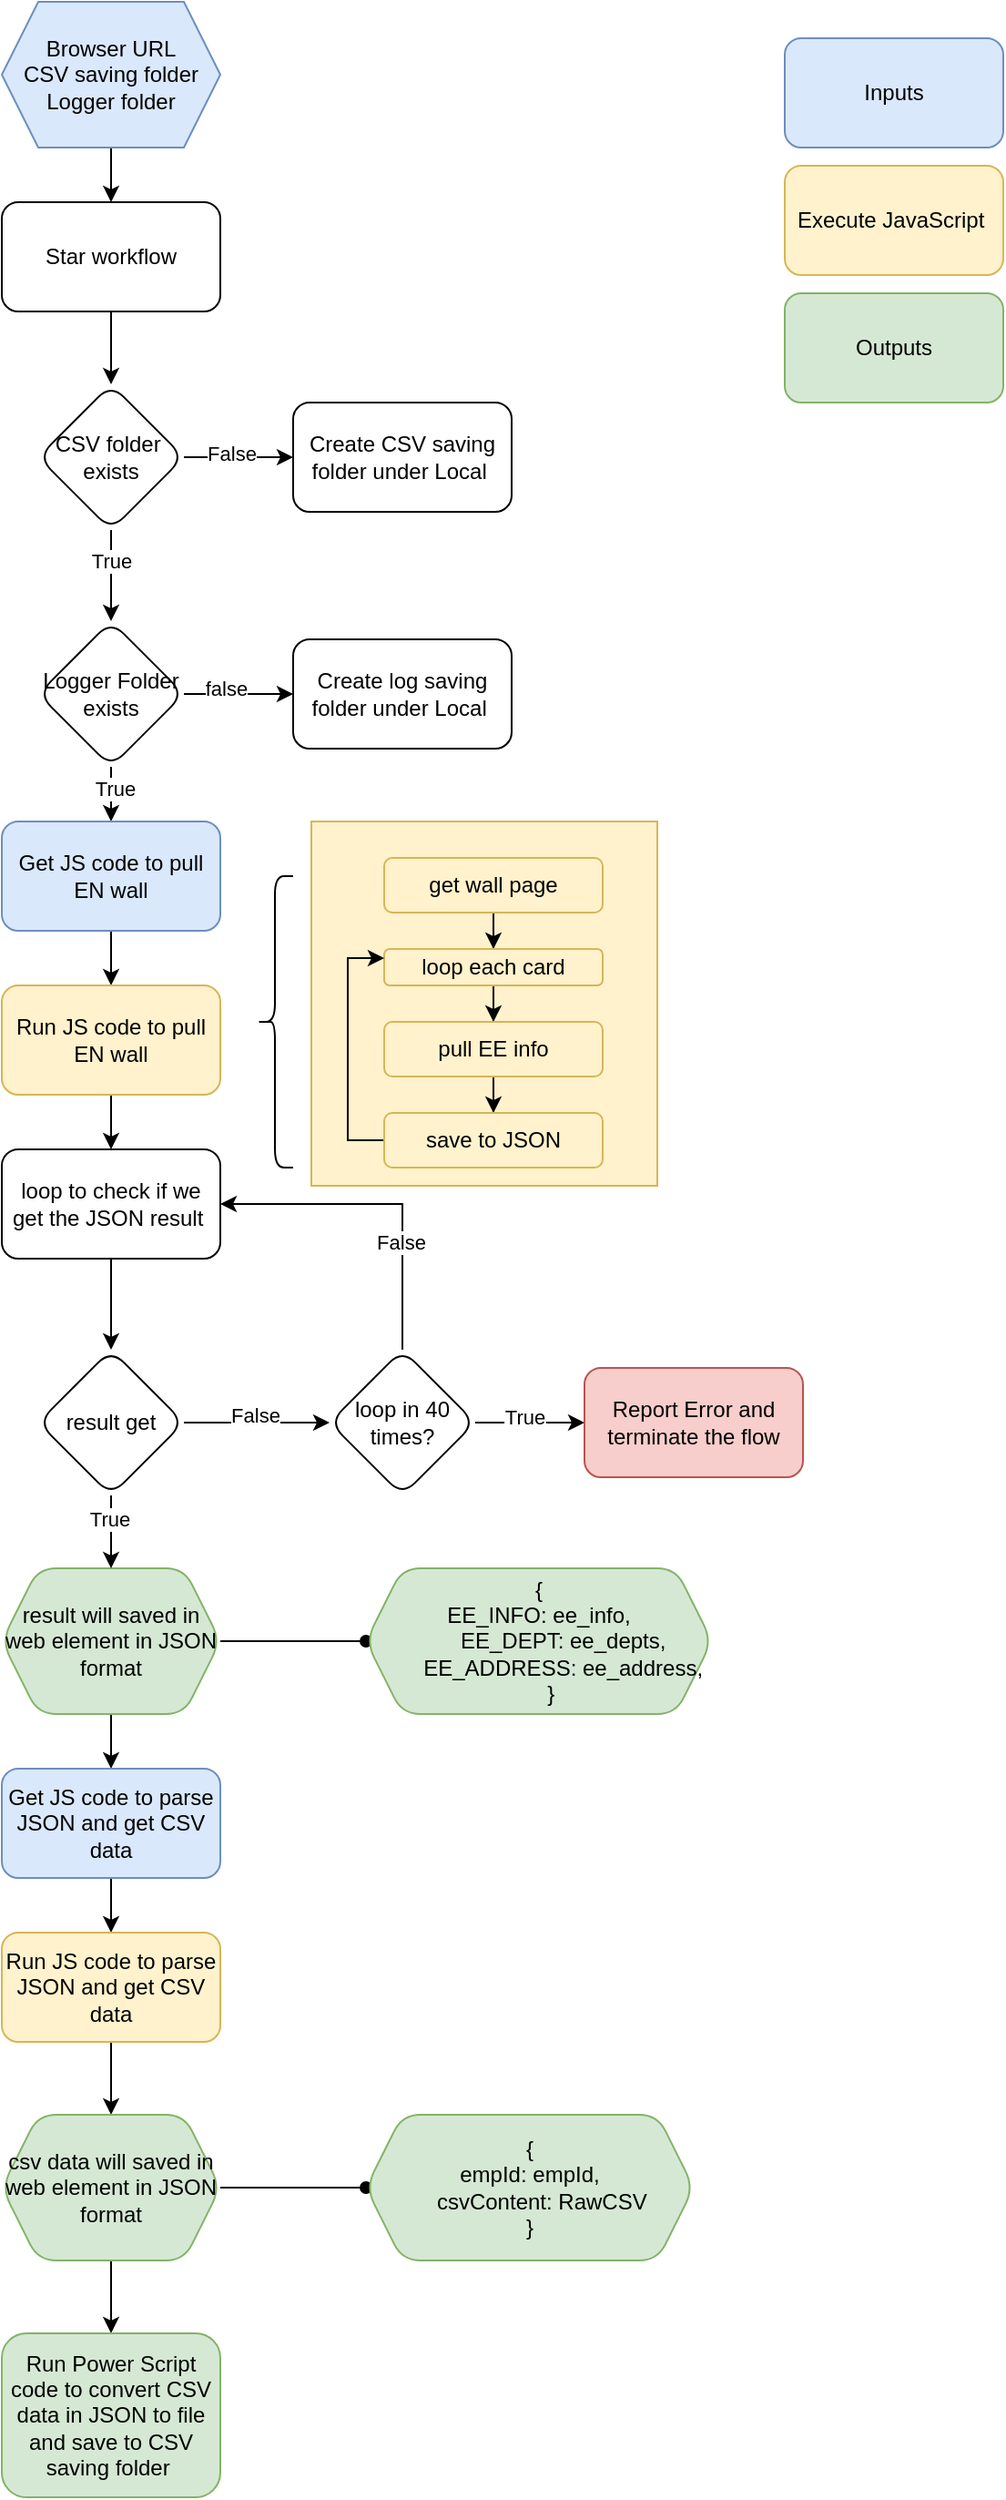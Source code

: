 <mxfile version="23.0.2" type="github">
  <diagram name="Page-1" id="qMDnkEyKXunjDelVQ6k2">
    <mxGraphModel dx="1372" dy="786" grid="1" gridSize="10" guides="1" tooltips="1" connect="1" arrows="1" fold="1" page="1" pageScale="1" pageWidth="850" pageHeight="1100" math="0" shadow="0">
      <root>
        <mxCell id="0" />
        <mxCell id="1" parent="0" />
        <mxCell id="iOh3H-c5Hn0bYjHwWYZC-19" value="" style="rounded=0;whiteSpace=wrap;html=1;fillColor=#fff2cc;strokeColor=#d6b656;" vertex="1" parent="1">
          <mxGeometry x="400" y="560" width="190" height="200" as="geometry" />
        </mxCell>
        <mxCell id="dBWfA310DwcKegatDV2j-5" value="" style="edgeStyle=orthogonalEdgeStyle;rounded=0;orthogonalLoop=1;jettySize=auto;html=1;" parent="1" source="dBWfA310DwcKegatDV2j-1" target="dBWfA310DwcKegatDV2j-4" edge="1">
          <mxGeometry relative="1" as="geometry" />
        </mxCell>
        <mxCell id="dBWfA310DwcKegatDV2j-1" value="Star workflow" style="rounded=1;whiteSpace=wrap;html=1;align=center;" parent="1" vertex="1">
          <mxGeometry x="230" y="220" width="120" height="60" as="geometry" />
        </mxCell>
        <mxCell id="dBWfA310DwcKegatDV2j-3" style="edgeStyle=orthogonalEdgeStyle;rounded=0;orthogonalLoop=1;jettySize=auto;html=1;entryX=0.5;entryY=0;entryDx=0;entryDy=0;" parent="1" source="dBWfA310DwcKegatDV2j-2" target="dBWfA310DwcKegatDV2j-1" edge="1">
          <mxGeometry relative="1" as="geometry" />
        </mxCell>
        <mxCell id="dBWfA310DwcKegatDV2j-2" value="Browser URL&lt;br&gt;CSV saving folder&lt;br&gt;Logger folder" style="shape=hexagon;perimeter=hexagonPerimeter2;whiteSpace=wrap;html=1;fixedSize=1;fillColor=#dae8fc;strokeColor=#6c8ebf;" parent="1" vertex="1">
          <mxGeometry x="230" y="110" width="120" height="80" as="geometry" />
        </mxCell>
        <mxCell id="dBWfA310DwcKegatDV2j-7" value="" style="edgeStyle=orthogonalEdgeStyle;rounded=0;orthogonalLoop=1;jettySize=auto;html=1;" parent="1" source="dBWfA310DwcKegatDV2j-4" target="dBWfA310DwcKegatDV2j-6" edge="1">
          <mxGeometry relative="1" as="geometry" />
        </mxCell>
        <mxCell id="dBWfA310DwcKegatDV2j-8" value="False" style="edgeLabel;html=1;align=center;verticalAlign=middle;resizable=0;points=[];" parent="dBWfA310DwcKegatDV2j-7" vertex="1" connectable="0">
          <mxGeometry x="-0.133" y="2" relative="1" as="geometry">
            <mxPoint as="offset" />
          </mxGeometry>
        </mxCell>
        <mxCell id="dBWfA310DwcKegatDV2j-10" value="" style="edgeStyle=orthogonalEdgeStyle;rounded=0;orthogonalLoop=1;jettySize=auto;html=1;" parent="1" source="dBWfA310DwcKegatDV2j-4" target="dBWfA310DwcKegatDV2j-9" edge="1">
          <mxGeometry relative="1" as="geometry" />
        </mxCell>
        <mxCell id="dBWfA310DwcKegatDV2j-37" value="True" style="edgeLabel;html=1;align=center;verticalAlign=middle;resizable=0;points=[];" parent="dBWfA310DwcKegatDV2j-10" vertex="1" connectable="0">
          <mxGeometry x="-0.32" relative="1" as="geometry">
            <mxPoint as="offset" />
          </mxGeometry>
        </mxCell>
        <mxCell id="dBWfA310DwcKegatDV2j-4" value="CSV folder&amp;nbsp; exists" style="rhombus;whiteSpace=wrap;html=1;rounded=1;" parent="1" vertex="1">
          <mxGeometry x="250" y="320" width="80" height="80" as="geometry" />
        </mxCell>
        <mxCell id="dBWfA310DwcKegatDV2j-6" value="Create CSV saving folder under Local&amp;nbsp;" style="whiteSpace=wrap;html=1;rounded=1;" parent="1" vertex="1">
          <mxGeometry x="390" y="330" width="120" height="60" as="geometry" />
        </mxCell>
        <mxCell id="dBWfA310DwcKegatDV2j-12" value="" style="edgeStyle=orthogonalEdgeStyle;rounded=0;orthogonalLoop=1;jettySize=auto;html=1;" parent="1" source="dBWfA310DwcKegatDV2j-9" target="dBWfA310DwcKegatDV2j-11" edge="1">
          <mxGeometry relative="1" as="geometry" />
        </mxCell>
        <mxCell id="dBWfA310DwcKegatDV2j-38" value="false" style="edgeLabel;html=1;align=center;verticalAlign=middle;resizable=0;points=[];" parent="dBWfA310DwcKegatDV2j-12" vertex="1" connectable="0">
          <mxGeometry x="-0.233" y="3" relative="1" as="geometry">
            <mxPoint as="offset" />
          </mxGeometry>
        </mxCell>
        <mxCell id="dBWfA310DwcKegatDV2j-14" value="" style="edgeStyle=orthogonalEdgeStyle;rounded=0;orthogonalLoop=1;jettySize=auto;html=1;" parent="1" source="dBWfA310DwcKegatDV2j-9" target="dBWfA310DwcKegatDV2j-13" edge="1">
          <mxGeometry relative="1" as="geometry" />
        </mxCell>
        <mxCell id="dBWfA310DwcKegatDV2j-39" value="True" style="edgeLabel;html=1;align=center;verticalAlign=middle;resizable=0;points=[];" parent="dBWfA310DwcKegatDV2j-14" vertex="1" connectable="0">
          <mxGeometry x="0.28" y="2" relative="1" as="geometry">
            <mxPoint as="offset" />
          </mxGeometry>
        </mxCell>
        <mxCell id="dBWfA310DwcKegatDV2j-9" value="Logger Folder exists" style="rhombus;whiteSpace=wrap;html=1;rounded=1;" parent="1" vertex="1">
          <mxGeometry x="250" y="450" width="80" height="80" as="geometry" />
        </mxCell>
        <mxCell id="dBWfA310DwcKegatDV2j-11" value="Create log saving folder under Local&amp;nbsp;" style="whiteSpace=wrap;html=1;rounded=1;" parent="1" vertex="1">
          <mxGeometry x="390" y="460" width="120" height="60" as="geometry" />
        </mxCell>
        <mxCell id="dBWfA310DwcKegatDV2j-16" value="" style="edgeStyle=orthogonalEdgeStyle;rounded=0;orthogonalLoop=1;jettySize=auto;html=1;" parent="1" source="dBWfA310DwcKegatDV2j-13" target="dBWfA310DwcKegatDV2j-15" edge="1">
          <mxGeometry relative="1" as="geometry" />
        </mxCell>
        <mxCell id="dBWfA310DwcKegatDV2j-13" value="Get JS code to pull EN wall" style="whiteSpace=wrap;html=1;rounded=1;fillColor=#dae8fc;strokeColor=#6c8ebf;" parent="1" vertex="1">
          <mxGeometry x="230" y="560" width="120" height="60" as="geometry" />
        </mxCell>
        <mxCell id="dBWfA310DwcKegatDV2j-29" value="" style="edgeStyle=orthogonalEdgeStyle;rounded=0;orthogonalLoop=1;jettySize=auto;html=1;" parent="1" source="dBWfA310DwcKegatDV2j-15" target="dBWfA310DwcKegatDV2j-28" edge="1">
          <mxGeometry relative="1" as="geometry" />
        </mxCell>
        <mxCell id="dBWfA310DwcKegatDV2j-15" value="Run JS code to pull EN wall" style="whiteSpace=wrap;html=1;rounded=1;fillColor=#fff2cc;strokeColor=#d6b656;" parent="1" vertex="1">
          <mxGeometry x="230" y="650" width="120" height="60" as="geometry" />
        </mxCell>
        <mxCell id="dBWfA310DwcKegatDV2j-22" value="" style="edgeStyle=orthogonalEdgeStyle;rounded=0;orthogonalLoop=1;jettySize=auto;html=1;" parent="1" source="dBWfA310DwcKegatDV2j-17" target="dBWfA310DwcKegatDV2j-19" edge="1">
          <mxGeometry relative="1" as="geometry" />
        </mxCell>
        <mxCell id="iOh3H-c5Hn0bYjHwWYZC-5" value="" style="rounded=0;orthogonalLoop=1;jettySize=auto;html=1;endArrow=oval;endFill=1;" edge="1" parent="1" source="dBWfA310DwcKegatDV2j-17" target="iOh3H-c5Hn0bYjHwWYZC-4">
          <mxGeometry relative="1" as="geometry" />
        </mxCell>
        <mxCell id="dBWfA310DwcKegatDV2j-17" value="result will saved in web element in JSON format" style="shape=hexagon;perimeter=hexagonPerimeter2;whiteSpace=wrap;html=1;fixedSize=1;rounded=1;fillColor=#d5e8d4;strokeColor=#82b366;" parent="1" vertex="1">
          <mxGeometry x="230" y="970" width="120" height="80" as="geometry" />
        </mxCell>
        <mxCell id="dBWfA310DwcKegatDV2j-23" value="" style="edgeStyle=orthogonalEdgeStyle;rounded=0;orthogonalLoop=1;jettySize=auto;html=1;" parent="1" source="dBWfA310DwcKegatDV2j-19" target="dBWfA310DwcKegatDV2j-20" edge="1">
          <mxGeometry relative="1" as="geometry" />
        </mxCell>
        <mxCell id="dBWfA310DwcKegatDV2j-19" value="Get JS code to parse JSON and get CSV data" style="whiteSpace=wrap;html=1;rounded=1;fillColor=#dae8fc;strokeColor=#6c8ebf;" parent="1" vertex="1">
          <mxGeometry x="230" y="1080" width="120" height="60" as="geometry" />
        </mxCell>
        <mxCell id="dBWfA310DwcKegatDV2j-24" value="" style="edgeStyle=orthogonalEdgeStyle;rounded=0;orthogonalLoop=1;jettySize=auto;html=1;" parent="1" source="dBWfA310DwcKegatDV2j-20" target="dBWfA310DwcKegatDV2j-21" edge="1">
          <mxGeometry relative="1" as="geometry" />
        </mxCell>
        <mxCell id="dBWfA310DwcKegatDV2j-20" value="Run JS code to parse JSON and get CSV data" style="whiteSpace=wrap;html=1;rounded=1;fillColor=#fff2cc;strokeColor=#d6b656;" parent="1" vertex="1">
          <mxGeometry x="230" y="1170" width="120" height="60" as="geometry" />
        </mxCell>
        <mxCell id="dBWfA310DwcKegatDV2j-26" value="" style="edgeStyle=orthogonalEdgeStyle;rounded=0;orthogonalLoop=1;jettySize=auto;html=1;" parent="1" source="dBWfA310DwcKegatDV2j-21" target="dBWfA310DwcKegatDV2j-25" edge="1">
          <mxGeometry relative="1" as="geometry" />
        </mxCell>
        <mxCell id="iOh3H-c5Hn0bYjHwWYZC-7" value="" style="edgeStyle=orthogonalEdgeStyle;rounded=0;orthogonalLoop=1;jettySize=auto;html=1;endArrow=oval;endFill=1;" edge="1" parent="1" source="dBWfA310DwcKegatDV2j-21" target="iOh3H-c5Hn0bYjHwWYZC-6">
          <mxGeometry relative="1" as="geometry" />
        </mxCell>
        <mxCell id="dBWfA310DwcKegatDV2j-21" value="csv data will saved in web element in JSON format" style="shape=hexagon;perimeter=hexagonPerimeter2;whiteSpace=wrap;html=1;fixedSize=1;rounded=1;fillColor=#d5e8d4;strokeColor=#82b366;" parent="1" vertex="1">
          <mxGeometry x="230" y="1270" width="120" height="80" as="geometry" />
        </mxCell>
        <mxCell id="dBWfA310DwcKegatDV2j-25" value="Run Power Script code to convert CSV data in JSON to file and save to CSV saving folder&amp;nbsp;" style="whiteSpace=wrap;html=1;rounded=1;fillColor=#d5e8d4;strokeColor=#82b366;" parent="1" vertex="1">
          <mxGeometry x="230" y="1390" width="120" height="90" as="geometry" />
        </mxCell>
        <mxCell id="dBWfA310DwcKegatDV2j-32" value="" style="edgeStyle=orthogonalEdgeStyle;rounded=0;orthogonalLoop=1;jettySize=auto;html=1;" parent="1" source="dBWfA310DwcKegatDV2j-28" target="dBWfA310DwcKegatDV2j-31" edge="1">
          <mxGeometry relative="1" as="geometry" />
        </mxCell>
        <mxCell id="dBWfA310DwcKegatDV2j-28" value="loop to check if we get the JSON result&amp;nbsp;" style="whiteSpace=wrap;html=1;rounded=1;" parent="1" vertex="1">
          <mxGeometry x="230" y="740" width="120" height="60" as="geometry" />
        </mxCell>
        <mxCell id="dBWfA310DwcKegatDV2j-33" value="" style="edgeStyle=orthogonalEdgeStyle;rounded=0;orthogonalLoop=1;jettySize=auto;html=1;" parent="1" source="dBWfA310DwcKegatDV2j-31" target="dBWfA310DwcKegatDV2j-17" edge="1">
          <mxGeometry relative="1" as="geometry" />
        </mxCell>
        <mxCell id="dBWfA310DwcKegatDV2j-36" value="True" style="edgeLabel;html=1;align=center;verticalAlign=middle;resizable=0;points=[];" parent="dBWfA310DwcKegatDV2j-33" vertex="1" connectable="0">
          <mxGeometry x="-0.35" y="-1" relative="1" as="geometry">
            <mxPoint as="offset" />
          </mxGeometry>
        </mxCell>
        <mxCell id="dBWfA310DwcKegatDV2j-48" value="" style="edgeStyle=orthogonalEdgeStyle;rounded=0;orthogonalLoop=1;jettySize=auto;html=1;" parent="1" source="dBWfA310DwcKegatDV2j-31" target="dBWfA310DwcKegatDV2j-40" edge="1">
          <mxGeometry relative="1" as="geometry" />
        </mxCell>
        <mxCell id="dBWfA310DwcKegatDV2j-49" value="False" style="edgeLabel;html=1;align=center;verticalAlign=middle;resizable=0;points=[];" parent="dBWfA310DwcKegatDV2j-48" vertex="1" connectable="0">
          <mxGeometry x="-0.025" y="4" relative="1" as="geometry">
            <mxPoint as="offset" />
          </mxGeometry>
        </mxCell>
        <mxCell id="dBWfA310DwcKegatDV2j-31" value="result get" style="rhombus;whiteSpace=wrap;html=1;rounded=1;" parent="1" vertex="1">
          <mxGeometry x="250" y="850" width="80" height="80" as="geometry" />
        </mxCell>
        <mxCell id="dBWfA310DwcKegatDV2j-42" style="edgeStyle=orthogonalEdgeStyle;rounded=0;orthogonalLoop=1;jettySize=auto;html=1;entryX=1;entryY=0.5;entryDx=0;entryDy=0;" parent="1" source="dBWfA310DwcKegatDV2j-40" target="dBWfA310DwcKegatDV2j-28" edge="1">
          <mxGeometry relative="1" as="geometry">
            <Array as="points">
              <mxPoint x="450" y="770" />
            </Array>
          </mxGeometry>
        </mxCell>
        <mxCell id="dBWfA310DwcKegatDV2j-43" value="False" style="edgeLabel;html=1;align=center;verticalAlign=middle;resizable=0;points=[];" parent="dBWfA310DwcKegatDV2j-42" vertex="1" connectable="0">
          <mxGeometry x="-0.344" y="1" relative="1" as="geometry">
            <mxPoint as="offset" />
          </mxGeometry>
        </mxCell>
        <mxCell id="dBWfA310DwcKegatDV2j-45" value="" style="edgeStyle=orthogonalEdgeStyle;rounded=0;orthogonalLoop=1;jettySize=auto;html=1;" parent="1" source="dBWfA310DwcKegatDV2j-40" target="dBWfA310DwcKegatDV2j-44" edge="1">
          <mxGeometry relative="1" as="geometry" />
        </mxCell>
        <mxCell id="dBWfA310DwcKegatDV2j-46" value="True" style="edgeLabel;html=1;align=center;verticalAlign=middle;resizable=0;points=[];" parent="dBWfA310DwcKegatDV2j-45" vertex="1" connectable="0">
          <mxGeometry x="-0.1" y="3" relative="1" as="geometry">
            <mxPoint as="offset" />
          </mxGeometry>
        </mxCell>
        <mxCell id="dBWfA310DwcKegatDV2j-40" value="loop in 40 times?" style="rhombus;whiteSpace=wrap;html=1;rounded=1;" parent="1" vertex="1">
          <mxGeometry x="410" y="850" width="80" height="80" as="geometry" />
        </mxCell>
        <mxCell id="dBWfA310DwcKegatDV2j-44" value="Report Error and terminate the flow" style="whiteSpace=wrap;html=1;rounded=1;fillColor=#f8cecc;strokeColor=#b85450;" parent="1" vertex="1">
          <mxGeometry x="550" y="860" width="120" height="60" as="geometry" />
        </mxCell>
        <mxCell id="iOh3H-c5Hn0bYjHwWYZC-1" value="Inputs" style="rounded=1;whiteSpace=wrap;html=1;fillColor=#dae8fc;strokeColor=#6c8ebf;" vertex="1" parent="1">
          <mxGeometry x="660" y="130" width="120" height="60" as="geometry" />
        </mxCell>
        <mxCell id="iOh3H-c5Hn0bYjHwWYZC-2" value="Execute JavaScript&amp;nbsp;" style="rounded=1;whiteSpace=wrap;html=1;fillColor=#fff2cc;strokeColor=#d6b656;" vertex="1" parent="1">
          <mxGeometry x="660" y="200" width="120" height="60" as="geometry" />
        </mxCell>
        <mxCell id="iOh3H-c5Hn0bYjHwWYZC-3" value="Outputs" style="rounded=1;whiteSpace=wrap;html=1;fillColor=#d5e8d4;strokeColor=#82b366;" vertex="1" parent="1">
          <mxGeometry x="660" y="270" width="120" height="60" as="geometry" />
        </mxCell>
        <mxCell id="iOh3H-c5Hn0bYjHwWYZC-4" value="&lt;div&gt;{&lt;/div&gt;&lt;div&gt;EE_INFO: ee_info,&lt;span style=&quot;&quot;&gt;&lt;/span&gt;&lt;/div&gt;&lt;div&gt;&lt;span style=&quot;&quot;&gt;&lt;span style=&quot;&quot;&gt;&lt;span style=&quot;white-space: pre;&quot;&gt;&amp;nbsp;&amp;nbsp;&amp;nbsp;&amp;nbsp;&lt;/span&gt;&lt;span style=&quot;white-space: pre;&quot;&gt;&amp;nbsp;&amp;nbsp;&amp;nbsp;&amp;nbsp;&lt;/span&gt;&lt;/span&gt;EE_DEPT: ee_depts,&lt;/span&gt;&lt;/div&gt;&lt;div&gt;&lt;span style=&quot;&quot;&gt;&lt;span style=&quot;&quot;&gt;&lt;span style=&quot;white-space: pre;&quot;&gt;&amp;nbsp;&amp;nbsp;&amp;nbsp;&amp;nbsp;&lt;/span&gt;&lt;span style=&quot;white-space: pre;&quot;&gt;&amp;nbsp;&amp;nbsp;&amp;nbsp;&amp;nbsp;&lt;/span&gt;&lt;/span&gt;EE_ADDRESS: ee_address,&lt;/span&gt;&lt;/div&gt;&lt;div&gt;&lt;span style=&quot;&quot;&gt;&lt;span style=&quot;&quot;&gt;&lt;span style=&quot;white-space: pre;&quot;&gt;&amp;nbsp;&amp;nbsp;&amp;nbsp;&amp;nbsp;&lt;/span&gt;&lt;/span&gt;}&lt;/span&gt;&lt;/div&gt;" style="shape=hexagon;perimeter=hexagonPerimeter2;whiteSpace=wrap;html=1;fixedSize=1;rounded=1;fillColor=#d5e8d4;strokeColor=#82b366;" vertex="1" parent="1">
          <mxGeometry x="430" y="970" width="190" height="80" as="geometry" />
        </mxCell>
        <mxCell id="iOh3H-c5Hn0bYjHwWYZC-6" value="&lt;div&gt;{&lt;/div&gt;&lt;div&gt;empId: empId,&lt;span style=&quot;&quot;&gt;&lt;/span&gt;&lt;/div&gt;&lt;div&gt;&lt;span style=&quot;&quot;&gt;&lt;span style=&quot;&quot;&gt;&lt;span style=&quot;white-space: pre;&quot;&gt;&amp;nbsp;&amp;nbsp;&amp;nbsp;&amp;nbsp;&lt;/span&gt;&lt;/span&gt;csvContent: RawCSV&lt;/span&gt;&lt;/div&gt;&lt;div&gt;}&lt;/div&gt;" style="shape=hexagon;perimeter=hexagonPerimeter2;whiteSpace=wrap;html=1;fixedSize=1;rounded=1;fillColor=#d5e8d4;strokeColor=#82b366;" vertex="1" parent="1">
          <mxGeometry x="430" y="1270" width="180" height="80" as="geometry" />
        </mxCell>
        <mxCell id="iOh3H-c5Hn0bYjHwWYZC-11" value="" style="edgeStyle=orthogonalEdgeStyle;rounded=0;orthogonalLoop=1;jettySize=auto;html=1;" edge="1" parent="1" source="iOh3H-c5Hn0bYjHwWYZC-8" target="iOh3H-c5Hn0bYjHwWYZC-10">
          <mxGeometry relative="1" as="geometry" />
        </mxCell>
        <mxCell id="iOh3H-c5Hn0bYjHwWYZC-8" value="get wall page" style="whiteSpace=wrap;html=1;fillColor=#fff2cc;strokeColor=#d6b656;rounded=1;" vertex="1" parent="1">
          <mxGeometry x="440" y="580" width="120" height="30" as="geometry" />
        </mxCell>
        <mxCell id="iOh3H-c5Hn0bYjHwWYZC-13" value="" style="edgeStyle=orthogonalEdgeStyle;rounded=0;orthogonalLoop=1;jettySize=auto;html=1;" edge="1" parent="1" source="iOh3H-c5Hn0bYjHwWYZC-10" target="iOh3H-c5Hn0bYjHwWYZC-12">
          <mxGeometry relative="1" as="geometry" />
        </mxCell>
        <mxCell id="iOh3H-c5Hn0bYjHwWYZC-10" value="loop each card" style="whiteSpace=wrap;html=1;fillColor=#fff2cc;strokeColor=#d6b656;rounded=1;" vertex="1" parent="1">
          <mxGeometry x="440" y="630" width="120" height="20" as="geometry" />
        </mxCell>
        <mxCell id="iOh3H-c5Hn0bYjHwWYZC-15" value="" style="edgeStyle=orthogonalEdgeStyle;rounded=0;orthogonalLoop=1;jettySize=auto;html=1;" edge="1" parent="1" source="iOh3H-c5Hn0bYjHwWYZC-12" target="iOh3H-c5Hn0bYjHwWYZC-14">
          <mxGeometry relative="1" as="geometry" />
        </mxCell>
        <mxCell id="iOh3H-c5Hn0bYjHwWYZC-12" value="pull EE info" style="whiteSpace=wrap;html=1;fillColor=#fff2cc;strokeColor=#d6b656;rounded=1;" vertex="1" parent="1">
          <mxGeometry x="440" y="670" width="120" height="30" as="geometry" />
        </mxCell>
        <mxCell id="iOh3H-c5Hn0bYjHwWYZC-16" style="edgeStyle=orthogonalEdgeStyle;rounded=0;orthogonalLoop=1;jettySize=auto;html=1;entryX=0;entryY=0.25;entryDx=0;entryDy=0;" edge="1" parent="1" source="iOh3H-c5Hn0bYjHwWYZC-14" target="iOh3H-c5Hn0bYjHwWYZC-10">
          <mxGeometry relative="1" as="geometry">
            <Array as="points">
              <mxPoint x="420" y="735" />
              <mxPoint x="420" y="635" />
            </Array>
          </mxGeometry>
        </mxCell>
        <mxCell id="iOh3H-c5Hn0bYjHwWYZC-14" value="save to JSON" style="whiteSpace=wrap;html=1;fillColor=#fff2cc;strokeColor=#d6b656;rounded=1;" vertex="1" parent="1">
          <mxGeometry x="440" y="720" width="120" height="30" as="geometry" />
        </mxCell>
        <mxCell id="iOh3H-c5Hn0bYjHwWYZC-18" value="" style="shape=curlyBracket;whiteSpace=wrap;html=1;rounded=1;labelPosition=left;verticalLabelPosition=middle;align=right;verticalAlign=middle;" vertex="1" parent="1">
          <mxGeometry x="370" y="590" width="20" height="160" as="geometry" />
        </mxCell>
      </root>
    </mxGraphModel>
  </diagram>
</mxfile>
